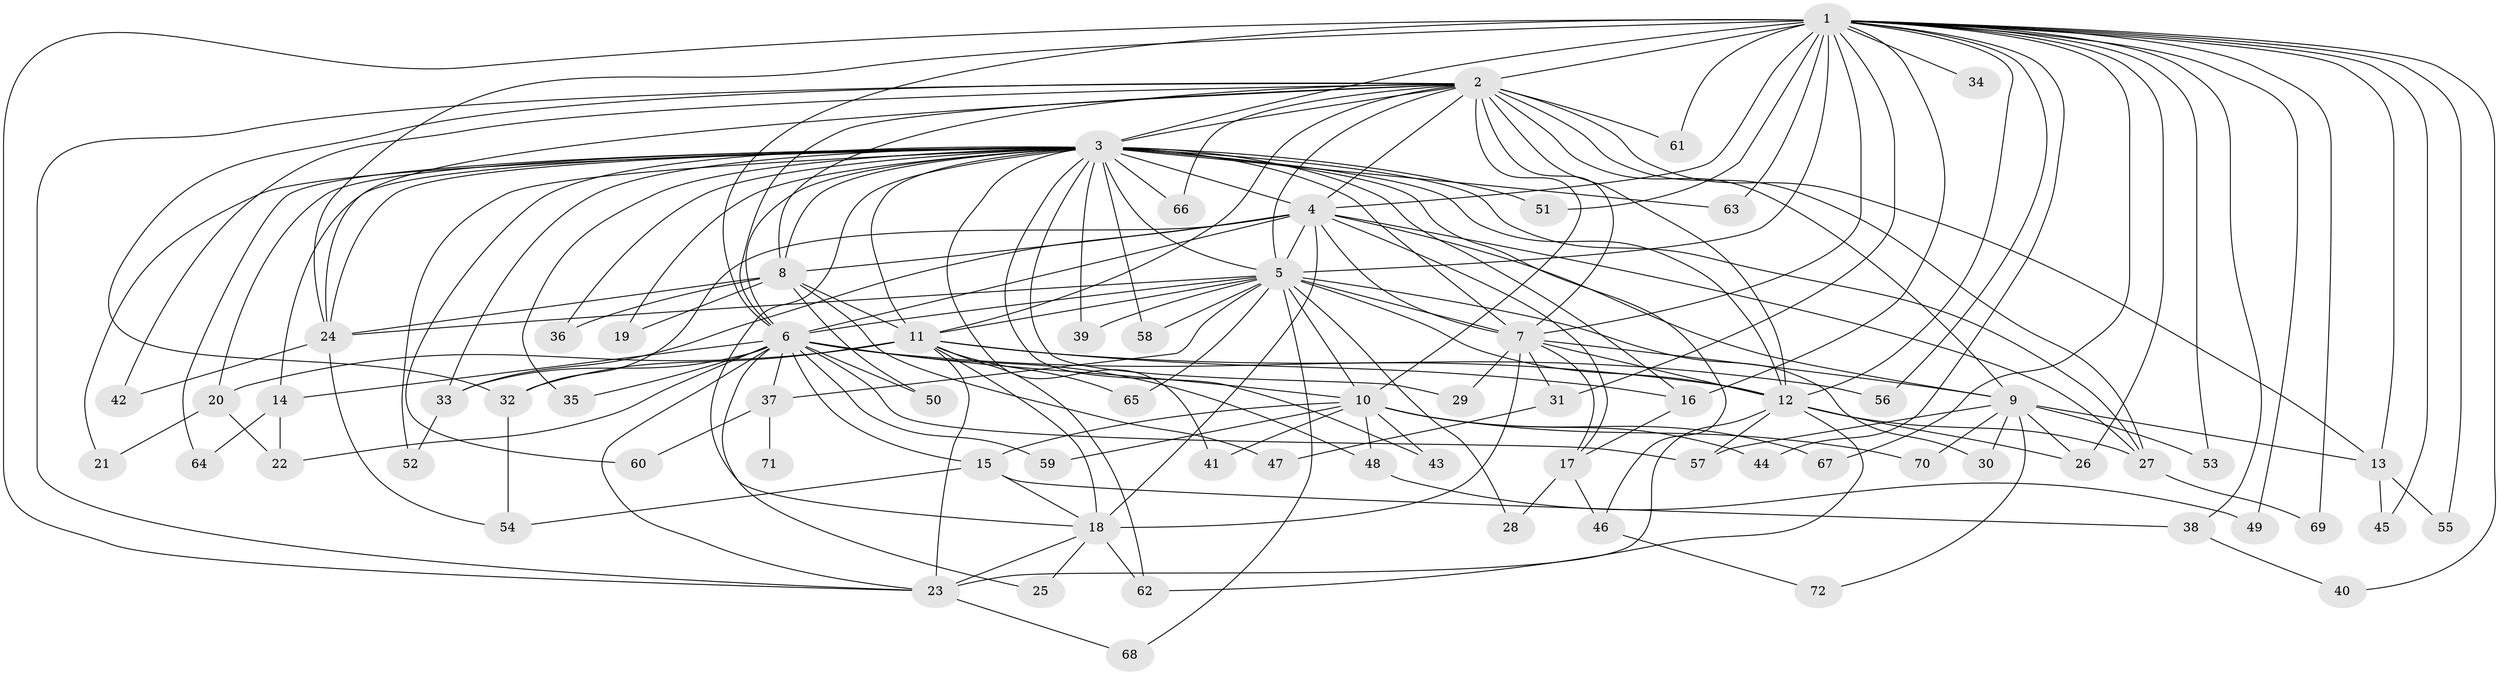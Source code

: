 // original degree distribution, {17: 0.006944444444444444, 18: 0.006944444444444444, 32: 0.006944444444444444, 28: 0.006944444444444444, 24: 0.006944444444444444, 19: 0.006944444444444444, 23: 0.006944444444444444, 26: 0.006944444444444444, 21: 0.006944444444444444, 29: 0.006944444444444444, 2: 0.5694444444444444, 7: 0.006944444444444444, 9: 0.006944444444444444, 4: 0.09722222222222222, 6: 0.027777777777777776, 3: 0.1527777777777778, 12: 0.006944444444444444, 5: 0.04861111111111111, 8: 0.013888888888888888}
// Generated by graph-tools (version 1.1) at 2025/49/03/04/25 22:49:21]
// undirected, 72 vertices, 179 edges
graph export_dot {
  node [color=gray90,style=filled];
  1;
  2;
  3;
  4;
  5;
  6;
  7;
  8;
  9;
  10;
  11;
  12;
  13;
  14;
  15;
  16;
  17;
  18;
  19;
  20;
  21;
  22;
  23;
  24;
  25;
  26;
  27;
  28;
  29;
  30;
  31;
  32;
  33;
  34;
  35;
  36;
  37;
  38;
  39;
  40;
  41;
  42;
  43;
  44;
  45;
  46;
  47;
  48;
  49;
  50;
  51;
  52;
  53;
  54;
  55;
  56;
  57;
  58;
  59;
  60;
  61;
  62;
  63;
  64;
  65;
  66;
  67;
  68;
  69;
  70;
  71;
  72;
  1 -- 2 [weight=5.0];
  1 -- 3 [weight=4.0];
  1 -- 4 [weight=2.0];
  1 -- 5 [weight=10.0];
  1 -- 6 [weight=2.0];
  1 -- 7 [weight=3.0];
  1 -- 12 [weight=2.0];
  1 -- 13 [weight=1.0];
  1 -- 16 [weight=1.0];
  1 -- 23 [weight=1.0];
  1 -- 24 [weight=1.0];
  1 -- 26 [weight=1.0];
  1 -- 31 [weight=2.0];
  1 -- 34 [weight=1.0];
  1 -- 38 [weight=1.0];
  1 -- 40 [weight=1.0];
  1 -- 44 [weight=1.0];
  1 -- 45 [weight=1.0];
  1 -- 49 [weight=1.0];
  1 -- 51 [weight=1.0];
  1 -- 53 [weight=1.0];
  1 -- 55 [weight=1.0];
  1 -- 56 [weight=2.0];
  1 -- 61 [weight=3.0];
  1 -- 63 [weight=1.0];
  1 -- 67 [weight=1.0];
  1 -- 69 [weight=1.0];
  2 -- 3 [weight=4.0];
  2 -- 4 [weight=2.0];
  2 -- 5 [weight=4.0];
  2 -- 6 [weight=2.0];
  2 -- 7 [weight=10.0];
  2 -- 8 [weight=1.0];
  2 -- 9 [weight=1.0];
  2 -- 10 [weight=1.0];
  2 -- 11 [weight=1.0];
  2 -- 12 [weight=1.0];
  2 -- 13 [weight=1.0];
  2 -- 23 [weight=1.0];
  2 -- 24 [weight=1.0];
  2 -- 27 [weight=2.0];
  2 -- 32 [weight=2.0];
  2 -- 42 [weight=1.0];
  2 -- 61 [weight=1.0];
  2 -- 66 [weight=1.0];
  3 -- 4 [weight=2.0];
  3 -- 5 [weight=4.0];
  3 -- 6 [weight=3.0];
  3 -- 7 [weight=1.0];
  3 -- 8 [weight=2.0];
  3 -- 11 [weight=1.0];
  3 -- 12 [weight=2.0];
  3 -- 14 [weight=1.0];
  3 -- 16 [weight=1.0];
  3 -- 18 [weight=1.0];
  3 -- 19 [weight=1.0];
  3 -- 20 [weight=2.0];
  3 -- 21 [weight=1.0];
  3 -- 24 [weight=1.0];
  3 -- 27 [weight=1.0];
  3 -- 29 [weight=1.0];
  3 -- 33 [weight=1.0];
  3 -- 35 [weight=1.0];
  3 -- 36 [weight=1.0];
  3 -- 39 [weight=1.0];
  3 -- 41 [weight=1.0];
  3 -- 43 [weight=1.0];
  3 -- 46 [weight=1.0];
  3 -- 51 [weight=1.0];
  3 -- 52 [weight=2.0];
  3 -- 58 [weight=1.0];
  3 -- 60 [weight=1.0];
  3 -- 63 [weight=1.0];
  3 -- 64 [weight=1.0];
  3 -- 66 [weight=2.0];
  4 -- 5 [weight=3.0];
  4 -- 6 [weight=1.0];
  4 -- 7 [weight=2.0];
  4 -- 8 [weight=1.0];
  4 -- 9 [weight=2.0];
  4 -- 17 [weight=2.0];
  4 -- 18 [weight=7.0];
  4 -- 27 [weight=1.0];
  4 -- 32 [weight=1.0];
  4 -- 33 [weight=1.0];
  5 -- 6 [weight=2.0];
  5 -- 7 [weight=2.0];
  5 -- 10 [weight=2.0];
  5 -- 11 [weight=1.0];
  5 -- 12 [weight=2.0];
  5 -- 24 [weight=1.0];
  5 -- 28 [weight=1.0];
  5 -- 30 [weight=1.0];
  5 -- 37 [weight=1.0];
  5 -- 39 [weight=1.0];
  5 -- 58 [weight=1.0];
  5 -- 65 [weight=1.0];
  5 -- 68 [weight=1.0];
  6 -- 10 [weight=1.0];
  6 -- 12 [weight=2.0];
  6 -- 14 [weight=1.0];
  6 -- 15 [weight=1.0];
  6 -- 22 [weight=1.0];
  6 -- 23 [weight=1.0];
  6 -- 25 [weight=1.0];
  6 -- 33 [weight=1.0];
  6 -- 35 [weight=1.0];
  6 -- 37 [weight=1.0];
  6 -- 48 [weight=1.0];
  6 -- 50 [weight=1.0];
  6 -- 57 [weight=1.0];
  6 -- 59 [weight=1.0];
  7 -- 9 [weight=1.0];
  7 -- 12 [weight=1.0];
  7 -- 17 [weight=1.0];
  7 -- 18 [weight=1.0];
  7 -- 29 [weight=1.0];
  7 -- 31 [weight=1.0];
  8 -- 11 [weight=2.0];
  8 -- 19 [weight=1.0];
  8 -- 24 [weight=1.0];
  8 -- 36 [weight=1.0];
  8 -- 47 [weight=1.0];
  8 -- 50 [weight=1.0];
  9 -- 13 [weight=1.0];
  9 -- 26 [weight=1.0];
  9 -- 30 [weight=1.0];
  9 -- 53 [weight=1.0];
  9 -- 57 [weight=1.0];
  9 -- 70 [weight=1.0];
  9 -- 72 [weight=1.0];
  10 -- 15 [weight=1.0];
  10 -- 41 [weight=1.0];
  10 -- 43 [weight=1.0];
  10 -- 44 [weight=1.0];
  10 -- 48 [weight=1.0];
  10 -- 59 [weight=1.0];
  10 -- 67 [weight=1.0];
  10 -- 70 [weight=1.0];
  11 -- 16 [weight=2.0];
  11 -- 18 [weight=1.0];
  11 -- 20 [weight=1.0];
  11 -- 23 [weight=1.0];
  11 -- 32 [weight=1.0];
  11 -- 56 [weight=1.0];
  11 -- 62 [weight=1.0];
  11 -- 65 [weight=1.0];
  12 -- 23 [weight=1.0];
  12 -- 26 [weight=1.0];
  12 -- 27 [weight=1.0];
  12 -- 57 [weight=2.0];
  12 -- 62 [weight=1.0];
  13 -- 45 [weight=1.0];
  13 -- 55 [weight=1.0];
  14 -- 22 [weight=1.0];
  14 -- 64 [weight=1.0];
  15 -- 18 [weight=2.0];
  15 -- 38 [weight=1.0];
  15 -- 54 [weight=1.0];
  16 -- 17 [weight=1.0];
  17 -- 28 [weight=1.0];
  17 -- 46 [weight=1.0];
  18 -- 23 [weight=1.0];
  18 -- 25 [weight=1.0];
  18 -- 62 [weight=1.0];
  20 -- 21 [weight=1.0];
  20 -- 22 [weight=1.0];
  23 -- 68 [weight=1.0];
  24 -- 42 [weight=1.0];
  24 -- 54 [weight=1.0];
  27 -- 69 [weight=1.0];
  31 -- 47 [weight=1.0];
  32 -- 54 [weight=1.0];
  33 -- 52 [weight=2.0];
  37 -- 60 [weight=1.0];
  37 -- 71 [weight=1.0];
  38 -- 40 [weight=1.0];
  46 -- 72 [weight=1.0];
  48 -- 49 [weight=1.0];
}
